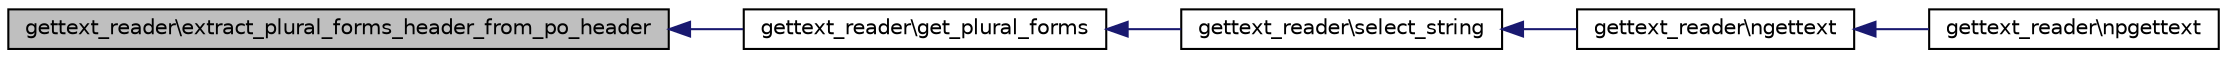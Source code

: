 digraph G
{
  edge [fontname="Helvetica",fontsize="10",labelfontname="Helvetica",labelfontsize="10"];
  node [fontname="Helvetica",fontsize="10",shape=record];
  rankdir="LR";
  Node1 [label="gettext_reader\\extract_plural_forms_header_from_po_header",height=0.2,width=0.4,color="black", fillcolor="grey75", style="filled" fontcolor="black"];
  Node1 -> Node2 [dir="back",color="midnightblue",fontsize="10",style="solid",fontname="Helvetica"];
  Node2 [label="gettext_reader\\get_plural_forms",height=0.2,width=0.4,color="black", fillcolor="white", style="filled",URL="$classgettext__reader.html#a6d4d42aeb8e669c82bdd029aacd5afb0",tooltip="Get possible plural forms from MO header."];
  Node2 -> Node3 [dir="back",color="midnightblue",fontsize="10",style="solid",fontname="Helvetica"];
  Node3 [label="gettext_reader\\select_string",height=0.2,width=0.4,color="black", fillcolor="white", style="filled",URL="$classgettext__reader.html#a7b56a1911c46de99e13677ac10c8d11f",tooltip="Detects which plural form to take."];
  Node3 -> Node4 [dir="back",color="midnightblue",fontsize="10",style="solid",fontname="Helvetica"];
  Node4 [label="gettext_reader\\ngettext",height=0.2,width=0.4,color="black", fillcolor="white", style="filled",URL="$classgettext__reader.html#a68ca60ca885de611b4c33975f79c539c",tooltip="Plural version of gettext."];
  Node4 -> Node5 [dir="back",color="midnightblue",fontsize="10",style="solid",fontname="Helvetica"];
  Node5 [label="gettext_reader\\npgettext",height=0.2,width=0.4,color="black", fillcolor="white", style="filled",URL="$classgettext__reader.html#a066d74e3d58be5e86c2516280df9f965"];
}
